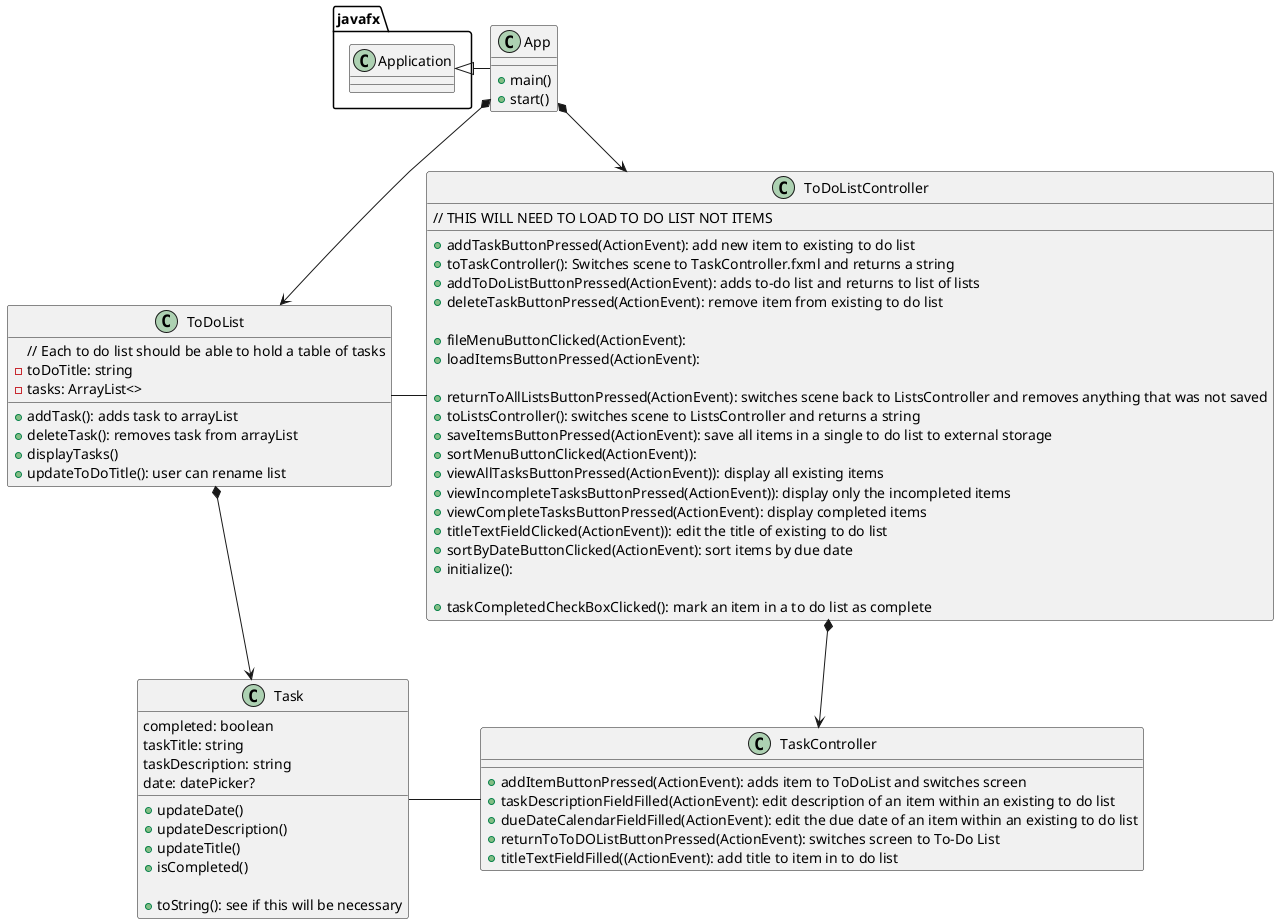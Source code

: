 @startuml
'https://plantuml.com/sequence-diagram

class App {
    + main()
    + start()
}

class ToDoList {
    // Each to do list should be able to hold a table of tasks
    - toDoTitle: string
    - tasks: ArrayList<>

    + addTask(): adds task to arrayList
    + deleteTask(): removes task from arrayList
    + displayTasks()
    + updateToDoTitle(): user can rename list

}

class Task {
    completed: boolean
    taskTitle: string
    taskDescription: string
    date: datePicker?

    + updateDate()
    + updateDescription()
    + updateTitle()
    + isCompleted()

    + toString(): see if this will be necessary
}

class ToDoListController {
    + addTaskButtonPressed(ActionEvent): add new item to existing to do list
    + toTaskController(): Switches scene to TaskController.fxml and returns a string
    + addToDoListButtonPressed(ActionEvent): adds to-do list and returns to list of lists
    + deleteTaskButtonPressed(ActionEvent): remove item from existing to do list

    + fileMenuButtonClicked(ActionEvent):

    // THIS WILL NEED TO LOAD TO DO LIST NOT ITEMS
    + loadItemsButtonPressed(ActionEvent):

    + returnToAllListsButtonPressed(ActionEvent): switches scene back to ListsController and removes anything that was not saved
    + toListsController(): switches scene to ListsController and returns a string
    + saveItemsButtonPressed(ActionEvent): save all items in a single to do list to external storage
    + sortMenuButtonClicked(ActionEvent)):
           + viewAllTasksButtonPressed(ActionEvent)): display all existing items
           + viewIncompleteTasksButtonPressed(ActionEvent)): display only the incompleted items
           + viewCompleteTasksButtonPressed(ActionEvent): display completed items
    + titleTextFieldClicked(ActionEvent)): edit the title of existing to do list
    + sortByDateButtonClicked(ActionEvent): sort items by due date
    + initialize():

    + taskCompletedCheckBoxClicked(): mark an item in a to do list as complete

}

class TaskController {
    + addItemButtonPressed(ActionEvent): adds item to ToDoList and switches screen
    + taskDescriptionFieldFilled(ActionEvent): edit description of an item within an existing to do list
    + dueDateCalendarFieldFilled(ActionEvent): edit the due date of an item within an existing to do list
    + returnToToDOListButtonPressed(ActionEvent): switches screen to To-Do List
    + titleTextFieldFilled((ActionEvent): add title to item in to do list
}




javafx.Application <|- App
App *--> ToDoListController
App *--> ToDoList
ToDoListController *--> TaskController
ToDoList *--> Task
ToDoList - ToDoListController
Task - TaskController

@enduml
